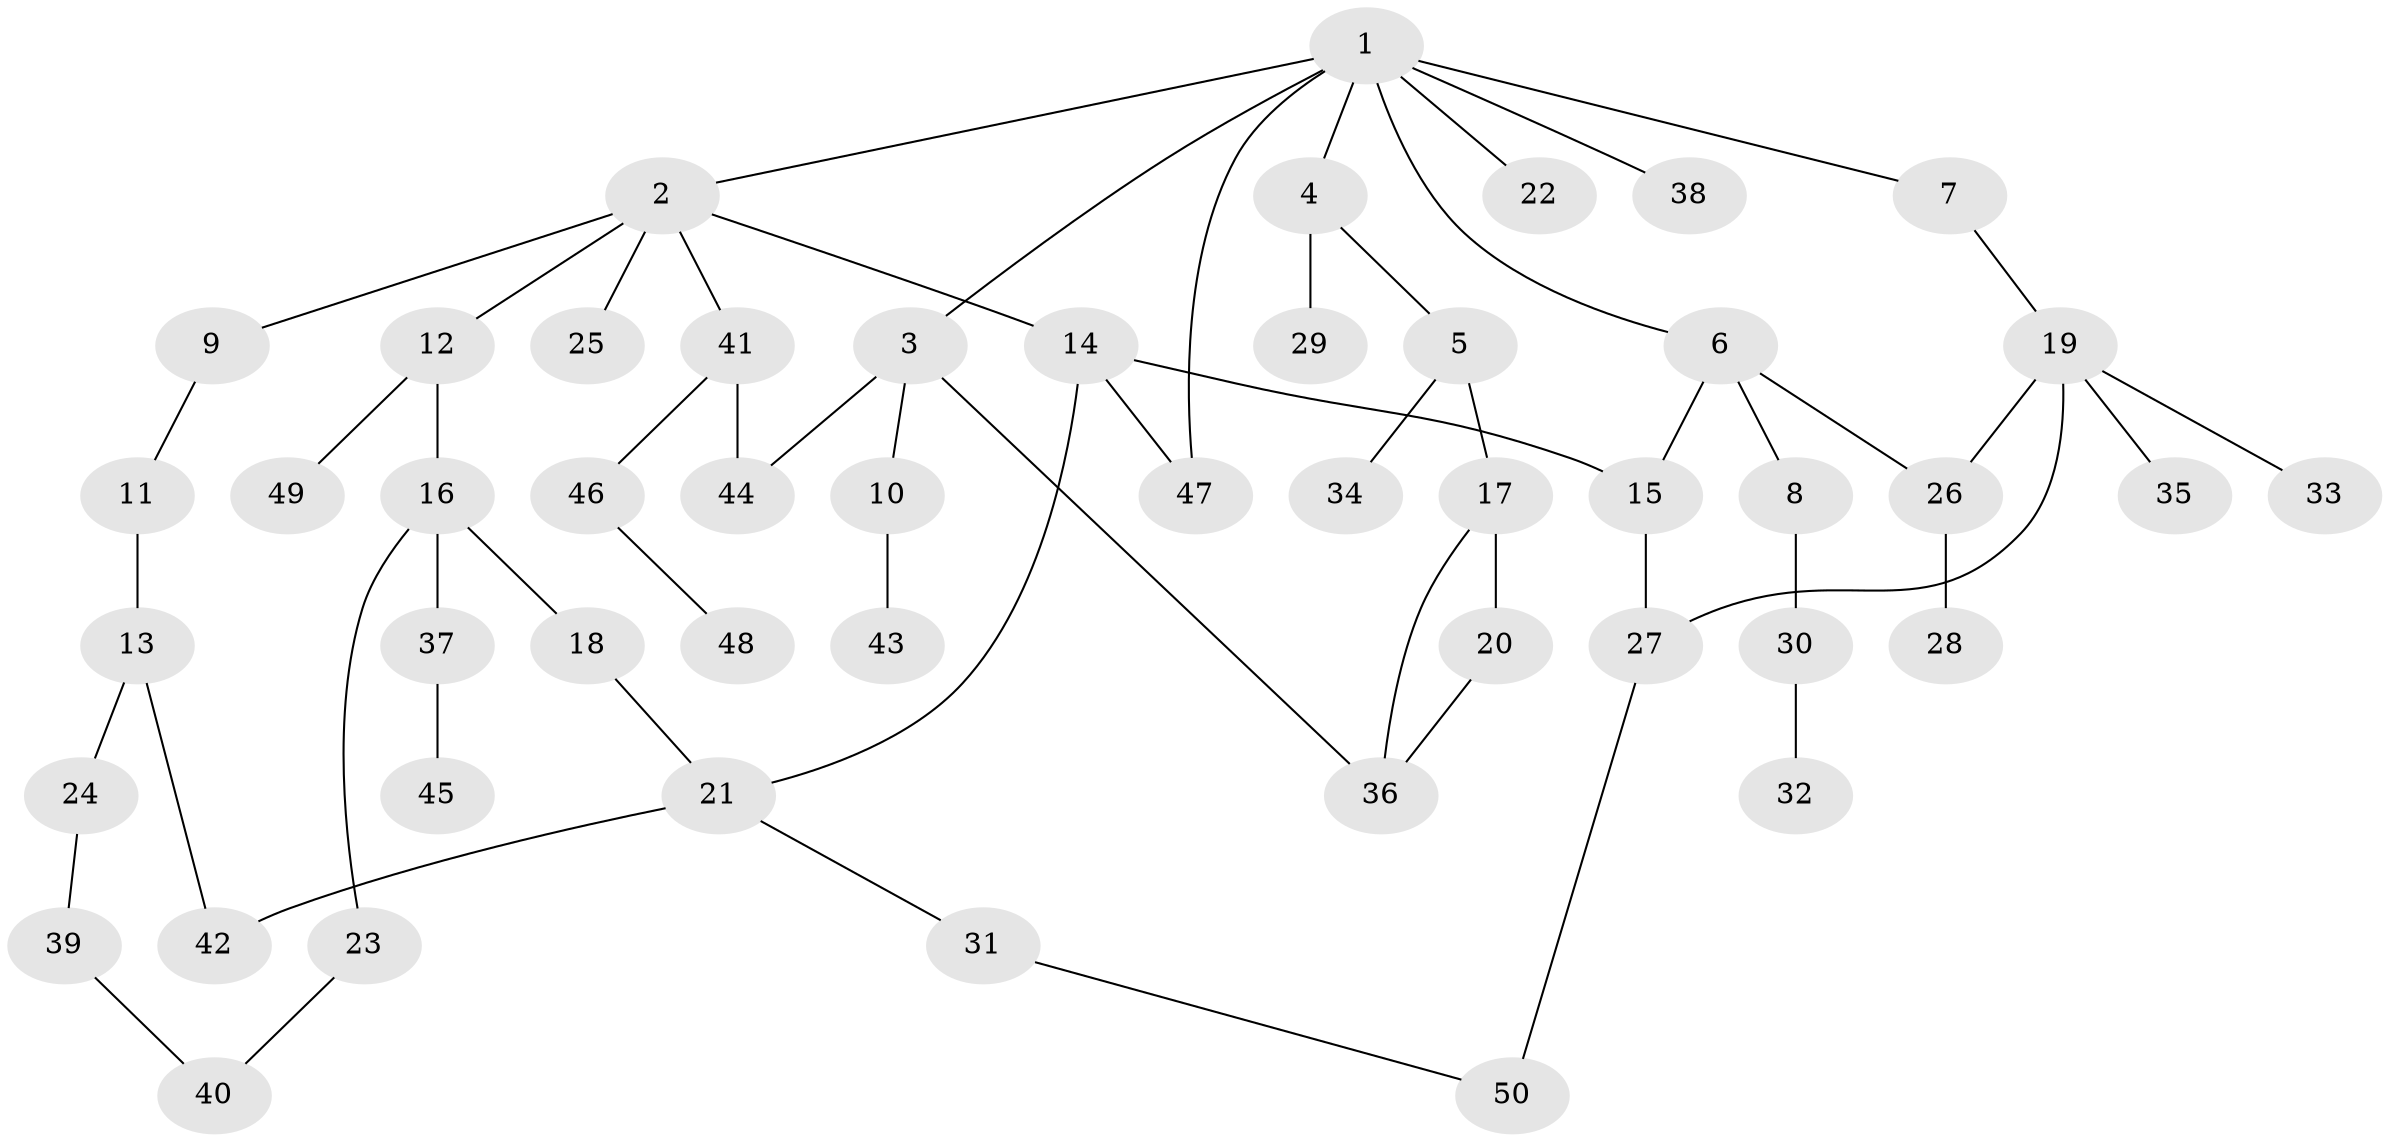 // Generated by graph-tools (version 1.1) at 2025/01/03/09/25 03:01:05]
// undirected, 50 vertices, 60 edges
graph export_dot {
graph [start="1"]
  node [color=gray90,style=filled];
  1;
  2;
  3;
  4;
  5;
  6;
  7;
  8;
  9;
  10;
  11;
  12;
  13;
  14;
  15;
  16;
  17;
  18;
  19;
  20;
  21;
  22;
  23;
  24;
  25;
  26;
  27;
  28;
  29;
  30;
  31;
  32;
  33;
  34;
  35;
  36;
  37;
  38;
  39;
  40;
  41;
  42;
  43;
  44;
  45;
  46;
  47;
  48;
  49;
  50;
  1 -- 2;
  1 -- 3;
  1 -- 4;
  1 -- 6;
  1 -- 7;
  1 -- 22;
  1 -- 38;
  1 -- 47;
  2 -- 9;
  2 -- 12;
  2 -- 14;
  2 -- 25;
  2 -- 41;
  3 -- 10;
  3 -- 44;
  3 -- 36;
  4 -- 5;
  4 -- 29;
  5 -- 17;
  5 -- 34;
  6 -- 8;
  6 -- 15;
  6 -- 26;
  7 -- 19;
  8 -- 30;
  9 -- 11;
  10 -- 43;
  11 -- 13;
  12 -- 16;
  12 -- 49;
  13 -- 24;
  13 -- 42;
  14 -- 21;
  14 -- 47;
  14 -- 15;
  15 -- 27;
  16 -- 18;
  16 -- 23;
  16 -- 37;
  17 -- 20;
  17 -- 36;
  18 -- 21;
  19 -- 33;
  19 -- 35;
  19 -- 26;
  19 -- 27;
  20 -- 36;
  21 -- 31;
  21 -- 42;
  23 -- 40;
  24 -- 39;
  26 -- 28;
  27 -- 50;
  30 -- 32;
  31 -- 50;
  37 -- 45;
  39 -- 40;
  41 -- 46;
  41 -- 44;
  46 -- 48;
}
